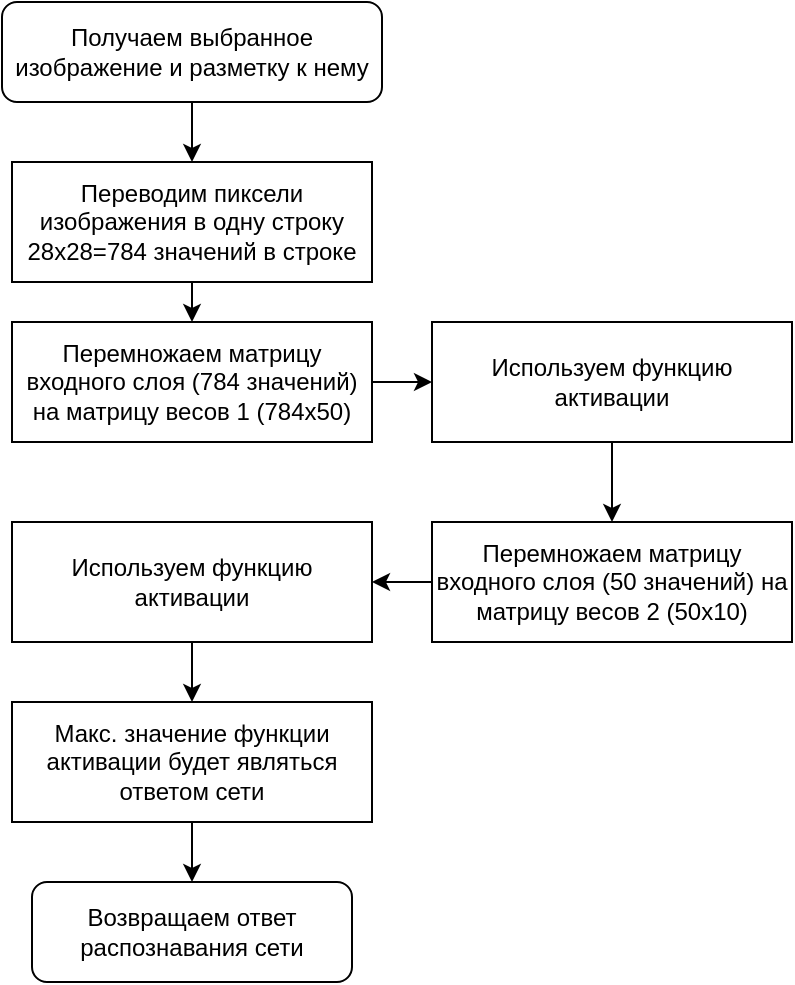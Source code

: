 <mxfile version="21.3.8" type="device">
  <diagram name="Страница 1" id="98M3j8RtydaP7Me1tCb0">
    <mxGraphModel dx="1290" dy="567" grid="1" gridSize="10" guides="1" tooltips="1" connect="1" arrows="1" fold="1" page="1" pageScale="1" pageWidth="3300" pageHeight="4681" math="0" shadow="0">
      <root>
        <mxCell id="0" />
        <mxCell id="1" parent="0" />
        <mxCell id="fESCrPx2pcZ3pMi_72na-3" style="edgeStyle=orthogonalEdgeStyle;rounded=0;orthogonalLoop=1;jettySize=auto;html=1;entryX=0.5;entryY=0;entryDx=0;entryDy=0;" parent="1" source="fESCrPx2pcZ3pMi_72na-1" target="fESCrPx2pcZ3pMi_72na-2" edge="1">
          <mxGeometry relative="1" as="geometry" />
        </mxCell>
        <mxCell id="fESCrPx2pcZ3pMi_72na-1" value="Получаем выбранное изображение и разметку к нему" style="rounded=1;whiteSpace=wrap;html=1;" parent="1" vertex="1">
          <mxGeometry x="260" y="80" width="190" height="50" as="geometry" />
        </mxCell>
        <mxCell id="f7M7oPgwc4Ld6tV3WNE2-6" style="edgeStyle=orthogonalEdgeStyle;rounded=0;orthogonalLoop=1;jettySize=auto;html=1;exitX=0.5;exitY=1;exitDx=0;exitDy=0;entryX=0.5;entryY=0;entryDx=0;entryDy=0;" edge="1" parent="1" source="fESCrPx2pcZ3pMi_72na-2" target="f7M7oPgwc4Ld6tV3WNE2-1">
          <mxGeometry relative="1" as="geometry" />
        </mxCell>
        <mxCell id="fESCrPx2pcZ3pMi_72na-2" value="Переводим пиксели изображения в одну строку 28х28=784 значений в строке" style="rounded=0;whiteSpace=wrap;html=1;" parent="1" vertex="1">
          <mxGeometry x="265" y="160" width="180" height="60" as="geometry" />
        </mxCell>
        <mxCell id="fESCrPx2pcZ3pMi_72na-12" style="edgeStyle=orthogonalEdgeStyle;rounded=0;orthogonalLoop=1;jettySize=auto;html=1;entryX=0.5;entryY=0;entryDx=0;entryDy=0;" parent="1" source="fESCrPx2pcZ3pMi_72na-8" target="fESCrPx2pcZ3pMi_72na-11" edge="1">
          <mxGeometry relative="1" as="geometry" />
        </mxCell>
        <mxCell id="fESCrPx2pcZ3pMi_72na-8" value="Макс. значение функции активации будет являться ответом сети" style="rounded=0;whiteSpace=wrap;html=1;" parent="1" vertex="1">
          <mxGeometry x="265" y="430" width="180" height="60" as="geometry" />
        </mxCell>
        <mxCell id="fESCrPx2pcZ3pMi_72na-11" value="Возвращаем ответ распознавания сети" style="rounded=1;whiteSpace=wrap;html=1;" parent="1" vertex="1">
          <mxGeometry x="275" y="520" width="160" height="50" as="geometry" />
        </mxCell>
        <mxCell id="f7M7oPgwc4Ld6tV3WNE2-7" style="edgeStyle=orthogonalEdgeStyle;rounded=0;orthogonalLoop=1;jettySize=auto;html=1;entryX=0;entryY=0.5;entryDx=0;entryDy=0;" edge="1" parent="1" source="f7M7oPgwc4Ld6tV3WNE2-1" target="f7M7oPgwc4Ld6tV3WNE2-2">
          <mxGeometry relative="1" as="geometry" />
        </mxCell>
        <mxCell id="f7M7oPgwc4Ld6tV3WNE2-1" value="Перемножаем матрицу входного слоя (784 значений) на матрицу весов 1 (784х50)" style="rounded=0;whiteSpace=wrap;html=1;" vertex="1" parent="1">
          <mxGeometry x="265" y="240" width="180" height="60" as="geometry" />
        </mxCell>
        <mxCell id="f7M7oPgwc4Ld6tV3WNE2-8" style="edgeStyle=orthogonalEdgeStyle;rounded=0;orthogonalLoop=1;jettySize=auto;html=1;" edge="1" parent="1" source="f7M7oPgwc4Ld6tV3WNE2-2" target="f7M7oPgwc4Ld6tV3WNE2-3">
          <mxGeometry relative="1" as="geometry" />
        </mxCell>
        <mxCell id="f7M7oPgwc4Ld6tV3WNE2-2" value="Используем функцию активации" style="rounded=0;whiteSpace=wrap;html=1;" vertex="1" parent="1">
          <mxGeometry x="475" y="240" width="180" height="60" as="geometry" />
        </mxCell>
        <mxCell id="f7M7oPgwc4Ld6tV3WNE2-9" style="edgeStyle=orthogonalEdgeStyle;rounded=0;orthogonalLoop=1;jettySize=auto;html=1;exitX=0;exitY=0.5;exitDx=0;exitDy=0;entryX=1;entryY=0.5;entryDx=0;entryDy=0;" edge="1" parent="1" source="f7M7oPgwc4Ld6tV3WNE2-3" target="f7M7oPgwc4Ld6tV3WNE2-4">
          <mxGeometry relative="1" as="geometry" />
        </mxCell>
        <mxCell id="f7M7oPgwc4Ld6tV3WNE2-3" value="Перемножаем матрицу входного слоя (50 значений) на матрицу весов 2 (50х10)" style="rounded=0;whiteSpace=wrap;html=1;" vertex="1" parent="1">
          <mxGeometry x="475" y="340" width="180" height="60" as="geometry" />
        </mxCell>
        <mxCell id="f7M7oPgwc4Ld6tV3WNE2-5" style="edgeStyle=orthogonalEdgeStyle;rounded=0;orthogonalLoop=1;jettySize=auto;html=1;entryX=0.5;entryY=0;entryDx=0;entryDy=0;" edge="1" parent="1" source="f7M7oPgwc4Ld6tV3WNE2-4" target="fESCrPx2pcZ3pMi_72na-8">
          <mxGeometry relative="1" as="geometry" />
        </mxCell>
        <mxCell id="f7M7oPgwc4Ld6tV3WNE2-4" value="Используем функцию активации" style="rounded=0;whiteSpace=wrap;html=1;" vertex="1" parent="1">
          <mxGeometry x="265" y="340" width="180" height="60" as="geometry" />
        </mxCell>
      </root>
    </mxGraphModel>
  </diagram>
</mxfile>

